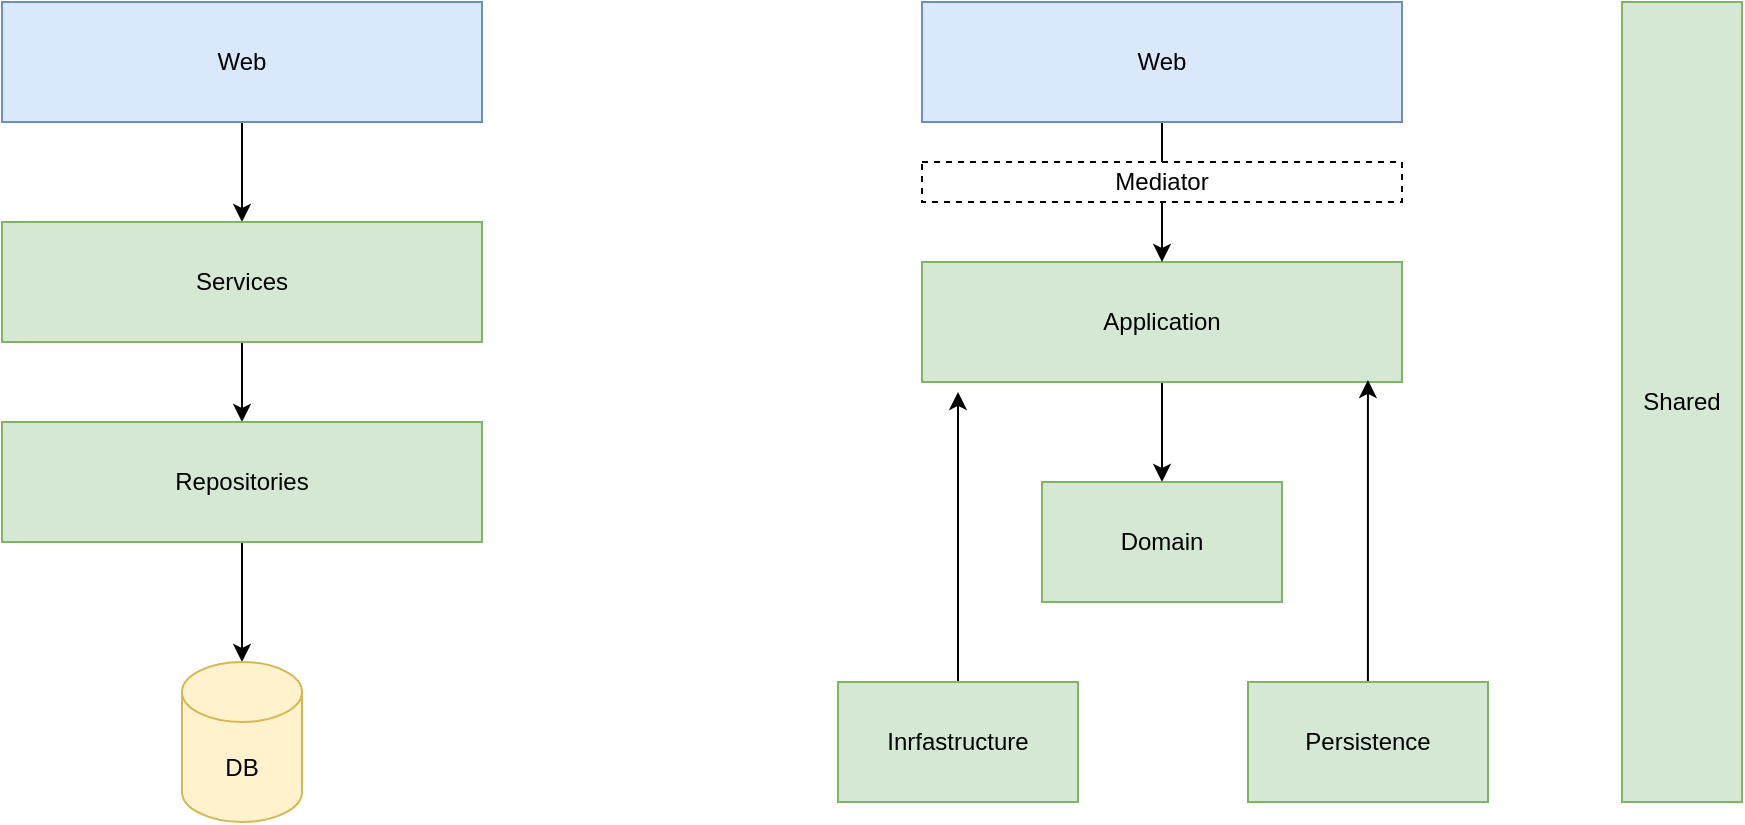 <mxfile version="16.4.0" type="device"><diagram id="8QKnxVRqKNhzbv4ZOcKR" name="Page-1"><mxGraphModel dx="2702" dy="865" grid="1" gridSize="10" guides="1" tooltips="1" connect="1" arrows="1" fold="1" page="1" pageScale="1" pageWidth="1600" pageHeight="900" math="0" shadow="0"><root><mxCell id="0"/><mxCell id="1" parent="0"/><mxCell id="s3I65gxZnzk-_sqnLcxr-12" style="edgeStyle=orthogonalEdgeStyle;rounded=0;orthogonalLoop=1;jettySize=auto;html=1;" parent="1" source="s3I65gxZnzk-_sqnLcxr-13" target="s3I65gxZnzk-_sqnLcxr-16" edge="1"><mxGeometry relative="1" as="geometry"><mxPoint x="160" y="500" as="targetPoint"/></mxGeometry></mxCell><mxCell id="s3I65gxZnzk-_sqnLcxr-13" value="Application" style="rounded=0;whiteSpace=wrap;html=1;fillColor=#d5e8d4;strokeColor=#82b366;" parent="1" vertex="1"><mxGeometry x="-20" y="400" width="240" height="60" as="geometry"/></mxCell><mxCell id="s3I65gxZnzk-_sqnLcxr-14" style="edgeStyle=orthogonalEdgeStyle;rounded=0;orthogonalLoop=1;jettySize=auto;html=1;" parent="1" source="s3I65gxZnzk-_sqnLcxr-15" target="s3I65gxZnzk-_sqnLcxr-13" edge="1"><mxGeometry relative="1" as="geometry"/></mxCell><mxCell id="s3I65gxZnzk-_sqnLcxr-15" value="Web" style="whiteSpace=wrap;html=1;fillColor=#dae8fc;strokeColor=#6c8ebf;" parent="1" vertex="1"><mxGeometry x="-20" y="270" width="240" height="60" as="geometry"/></mxCell><mxCell id="s3I65gxZnzk-_sqnLcxr-16" value="Domain" style="whiteSpace=wrap;html=1;fillColor=#d5e8d4;strokeColor=#82b366;" parent="1" vertex="1"><mxGeometry x="40" y="510" width="120" height="60" as="geometry"/></mxCell><mxCell id="Ktb9OgSDxdtzi0VG6wDc-10" style="edgeStyle=orthogonalEdgeStyle;rounded=0;orthogonalLoop=1;jettySize=auto;html=1;entryX=0.075;entryY=1.083;entryDx=0;entryDy=0;entryPerimeter=0;" parent="1" source="s3I65gxZnzk-_sqnLcxr-18" target="s3I65gxZnzk-_sqnLcxr-13" edge="1"><mxGeometry relative="1" as="geometry"/></mxCell><mxCell id="s3I65gxZnzk-_sqnLcxr-18" value="Inrfastructure" style="whiteSpace=wrap;html=1;fillColor=#d5e8d4;strokeColor=#82b366;" parent="1" vertex="1"><mxGeometry x="-62" y="610" width="120" height="60" as="geometry"/></mxCell><mxCell id="Ktb9OgSDxdtzi0VG6wDc-3" style="edgeStyle=orthogonalEdgeStyle;rounded=0;orthogonalLoop=1;jettySize=auto;html=1;entryX=0.929;entryY=0.983;entryDx=0;entryDy=0;entryPerimeter=0;" parent="1" source="Ktb9OgSDxdtzi0VG6wDc-2" target="s3I65gxZnzk-_sqnLcxr-13" edge="1"><mxGeometry relative="1" as="geometry"/></mxCell><mxCell id="Ktb9OgSDxdtzi0VG6wDc-2" value="Persistence" style="whiteSpace=wrap;html=1;fillColor=#d5e8d4;strokeColor=#82b366;" parent="1" vertex="1"><mxGeometry x="143" y="610" width="120" height="60" as="geometry"/></mxCell><mxCell id="Ktb9OgSDxdtzi0VG6wDc-83" value="Shared" style="whiteSpace=wrap;html=1;fillColor=#d5e8d4;strokeColor=#82b366;" parent="1" vertex="1"><mxGeometry x="330" y="270" width="60" height="400" as="geometry"/></mxCell><mxCell id="QqYm5ry7ysZbdY4LoWyV-6" style="edgeStyle=orthogonalEdgeStyle;rounded=0;orthogonalLoop=1;jettySize=auto;html=1;" edge="1" parent="1" source="QqYm5ry7ysZbdY4LoWyV-2" target="QqYm5ry7ysZbdY4LoWyV-3"><mxGeometry relative="1" as="geometry"/></mxCell><mxCell id="QqYm5ry7ysZbdY4LoWyV-2" value="Web" style="whiteSpace=wrap;html=1;fillColor=#dae8fc;strokeColor=#6c8ebf;" vertex="1" parent="1"><mxGeometry x="-480" y="270" width="240" height="60" as="geometry"/></mxCell><mxCell id="QqYm5ry7ysZbdY4LoWyV-7" style="edgeStyle=orthogonalEdgeStyle;rounded=0;orthogonalLoop=1;jettySize=auto;html=1;" edge="1" parent="1" source="QqYm5ry7ysZbdY4LoWyV-3" target="QqYm5ry7ysZbdY4LoWyV-4"><mxGeometry relative="1" as="geometry"/></mxCell><mxCell id="QqYm5ry7ysZbdY4LoWyV-3" value="Services" style="rounded=0;whiteSpace=wrap;html=1;fillColor=#d5e8d4;strokeColor=#82b366;" vertex="1" parent="1"><mxGeometry x="-480" y="380" width="240" height="60" as="geometry"/></mxCell><mxCell id="QqYm5ry7ysZbdY4LoWyV-8" style="edgeStyle=orthogonalEdgeStyle;rounded=0;orthogonalLoop=1;jettySize=auto;html=1;" edge="1" parent="1" source="QqYm5ry7ysZbdY4LoWyV-4" target="QqYm5ry7ysZbdY4LoWyV-5"><mxGeometry relative="1" as="geometry"/></mxCell><mxCell id="QqYm5ry7ysZbdY4LoWyV-4" value="Repositories" style="rounded=0;whiteSpace=wrap;html=1;fillColor=#d5e8d4;strokeColor=#82b366;" vertex="1" parent="1"><mxGeometry x="-480" y="480" width="240" height="60" as="geometry"/></mxCell><mxCell id="QqYm5ry7ysZbdY4LoWyV-5" value="DB" style="shape=cylinder3;whiteSpace=wrap;html=1;boundedLbl=1;backgroundOutline=1;size=15;fillColor=#fff2cc;strokeColor=#d6b656;" vertex="1" parent="1"><mxGeometry x="-390" y="600" width="60" height="80" as="geometry"/></mxCell><mxCell id="QqYm5ry7ysZbdY4LoWyV-16" value="Mediator" style="whiteSpace=wrap;html=1;dashed=1;" vertex="1" parent="1"><mxGeometry x="-20" y="350" width="240" height="20" as="geometry"/></mxCell></root></mxGraphModel></diagram></mxfile>